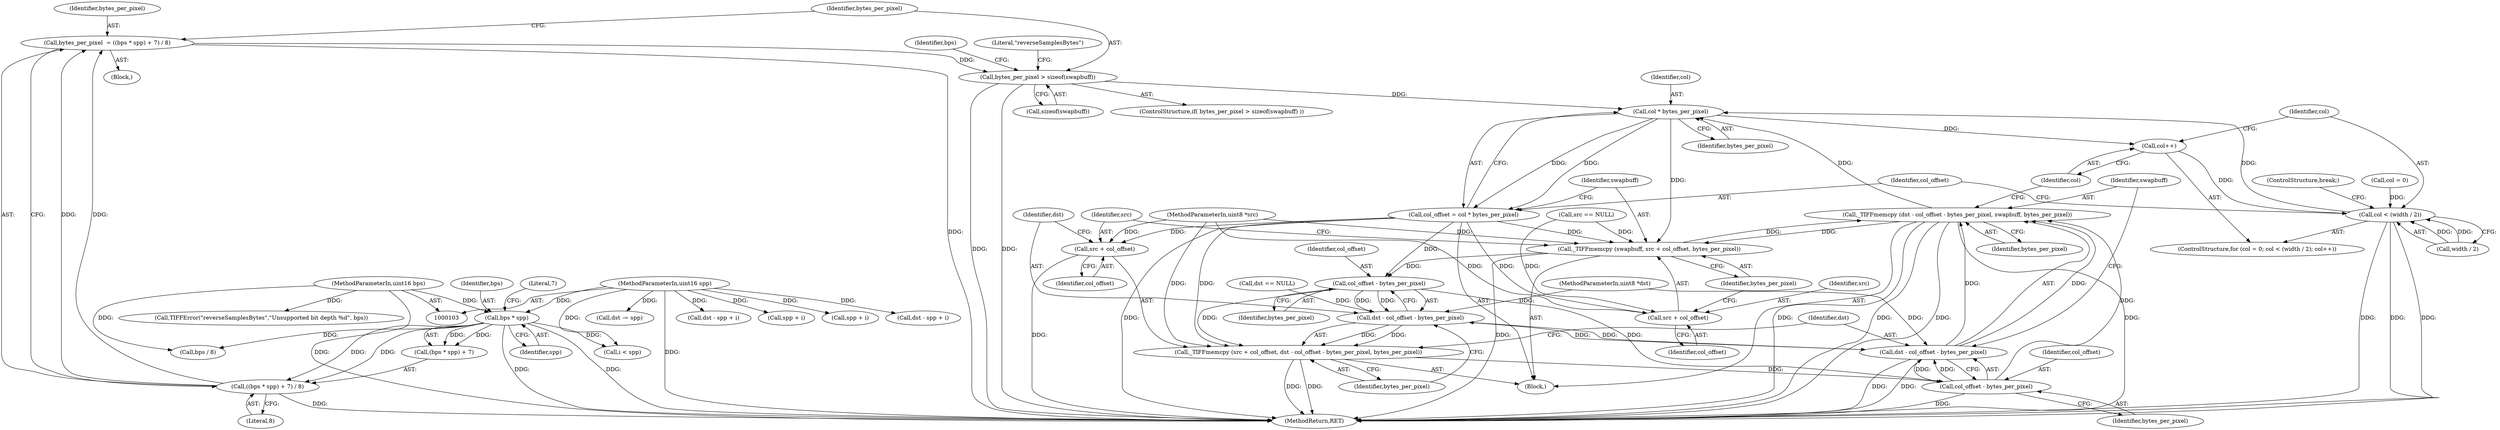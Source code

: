 digraph "0_libtiff_83a4b92815ea04969d494416eaae3d4c6b338e4a#diff-c8b4b355f9b5c06d585b23138e1c185f_6@API" {
"1000140" [label="(Call,bytes_per_pixel > sizeof(swapbuff))"];
"1000130" [label="(Call,bytes_per_pixel  = ((bps * spp) + 7) / 8)"];
"1000132" [label="(Call,((bps * spp) + 7) / 8)"];
"1000134" [label="(Call,bps * spp)"];
"1000105" [label="(MethodParameterIn,uint16 bps)"];
"1000104" [label="(MethodParameterIn,uint16 spp)"];
"1000173" [label="(Call,col * bytes_per_pixel)"];
"1000168" [label="(Call,col++)"];
"1000163" [label="(Call,col < (width / 2))"];
"1000171" [label="(Call,col_offset = col * bytes_per_pixel)"];
"1000176" [label="(Call,_TIFFmemcpy (swapbuff, src + col_offset, bytes_per_pixel))"];
"1000188" [label="(Call,col_offset - bytes_per_pixel)"];
"1000186" [label="(Call,dst - col_offset - bytes_per_pixel)"];
"1000182" [label="(Call,_TIFFmemcpy (src + col_offset, dst - col_offset - bytes_per_pixel, bytes_per_pixel))"];
"1000195" [label="(Call,col_offset - bytes_per_pixel)"];
"1000193" [label="(Call,dst - col_offset - bytes_per_pixel)"];
"1000192" [label="(Call,_TIFFmemcpy (dst - col_offset - bytes_per_pixel, swapbuff, bytes_per_pixel))"];
"1000178" [label="(Call,src + col_offset)"];
"1000183" [label="(Call,src + col_offset)"];
"1000108" [label="(MethodParameterIn,uint8 *dst)"];
"1000130" [label="(Call,bytes_per_pixel  = ((bps * spp) + 7) / 8)"];
"1000189" [label="(Identifier,col_offset)"];
"1000184" [label="(Identifier,src)"];
"1000142" [label="(Call,sizeof(swapbuff))"];
"1000109" [label="(Block,)"];
"1000138" [label="(Literal,8)"];
"1000170" [label="(Block,)"];
"1000182" [label="(Call,_TIFFmemcpy (src + col_offset, dst - col_offset - bytes_per_pixel, bytes_per_pixel))"];
"1000199" [label="(Identifier,bytes_per_pixel)"];
"1000235" [label="(Call,spp + i)"];
"1000163" [label="(Call,col < (width / 2))"];
"1000151" [label="(Call,bps / 8)"];
"1000179" [label="(Identifier,src)"];
"1000242" [label="(Call,spp + i)"];
"1000197" [label="(Identifier,bytes_per_pixel)"];
"1000136" [label="(Identifier,spp)"];
"1000251" [label="(Call,TIFFError(\"reverseSamplesBytes\",\"Unsupported bit depth %d\", bps))"];
"1000180" [label="(Identifier,col_offset)"];
"1000194" [label="(Identifier,dst)"];
"1000196" [label="(Identifier,col_offset)"];
"1000174" [label="(Identifier,col)"];
"1000240" [label="(Call,dst - spp + i)"];
"1000133" [label="(Call,(bps * spp) + 7)"];
"1000178" [label="(Call,src + col_offset)"];
"1000141" [label="(Identifier,bytes_per_pixel)"];
"1000118" [label="(Call,src == NULL)"];
"1000193" [label="(Call,dst - col_offset - bytes_per_pixel)"];
"1000135" [label="(Identifier,bps)"];
"1000173" [label="(Call,col * bytes_per_pixel)"];
"1000191" [label="(Identifier,bytes_per_pixel)"];
"1000190" [label="(Identifier,bytes_per_pixel)"];
"1000186" [label="(Call,dst - col_offset - bytes_per_pixel)"];
"1000137" [label="(Literal,7)"];
"1000168" [label="(Call,col++)"];
"1000176" [label="(Call,_TIFFmemcpy (swapbuff, src + col_offset, bytes_per_pixel))"];
"1000152" [label="(Identifier,bps)"];
"1000131" [label="(Identifier,bytes_per_pixel)"];
"1000187" [label="(Identifier,dst)"];
"1000200" [label="(ControlStructure,break;)"];
"1000159" [label="(ControlStructure,for (col = 0; col < (width / 2); col++))"];
"1000246" [label="(Call,dst -= spp)"];
"1000165" [label="(Call,width / 2)"];
"1000175" [label="(Identifier,bytes_per_pixel)"];
"1000172" [label="(Identifier,col_offset)"];
"1000259" [label="(MethodReturn,RET)"];
"1000192" [label="(Call,_TIFFmemcpy (dst - col_offset - bytes_per_pixel, swapbuff, bytes_per_pixel))"];
"1000183" [label="(Call,src + col_offset)"];
"1000195" [label="(Call,col_offset - bytes_per_pixel)"];
"1000198" [label="(Identifier,swapbuff)"];
"1000218" [label="(Call,i < spp)"];
"1000107" [label="(MethodParameterIn,uint8 *src)"];
"1000185" [label="(Identifier,col_offset)"];
"1000181" [label="(Identifier,bytes_per_pixel)"];
"1000134" [label="(Call,bps * spp)"];
"1000177" [label="(Identifier,swapbuff)"];
"1000233" [label="(Call,dst - spp + i)"];
"1000121" [label="(Call,dst == NULL)"];
"1000139" [label="(ControlStructure,if( bytes_per_pixel > sizeof(swapbuff) ))"];
"1000171" [label="(Call,col_offset = col * bytes_per_pixel)"];
"1000169" [label="(Identifier,col)"];
"1000164" [label="(Identifier,col)"];
"1000160" [label="(Call,col = 0)"];
"1000146" [label="(Literal,\"reverseSamplesBytes\")"];
"1000104" [label="(MethodParameterIn,uint16 spp)"];
"1000132" [label="(Call,((bps * spp) + 7) / 8)"];
"1000105" [label="(MethodParameterIn,uint16 bps)"];
"1000140" [label="(Call,bytes_per_pixel > sizeof(swapbuff))"];
"1000188" [label="(Call,col_offset - bytes_per_pixel)"];
"1000140" -> "1000139"  [label="AST: "];
"1000140" -> "1000142"  [label="CFG: "];
"1000141" -> "1000140"  [label="AST: "];
"1000142" -> "1000140"  [label="AST: "];
"1000146" -> "1000140"  [label="CFG: "];
"1000152" -> "1000140"  [label="CFG: "];
"1000140" -> "1000259"  [label="DDG: "];
"1000140" -> "1000259"  [label="DDG: "];
"1000130" -> "1000140"  [label="DDG: "];
"1000140" -> "1000173"  [label="DDG: "];
"1000130" -> "1000109"  [label="AST: "];
"1000130" -> "1000132"  [label="CFG: "];
"1000131" -> "1000130"  [label="AST: "];
"1000132" -> "1000130"  [label="AST: "];
"1000141" -> "1000130"  [label="CFG: "];
"1000130" -> "1000259"  [label="DDG: "];
"1000132" -> "1000130"  [label="DDG: "];
"1000132" -> "1000130"  [label="DDG: "];
"1000132" -> "1000138"  [label="CFG: "];
"1000133" -> "1000132"  [label="AST: "];
"1000138" -> "1000132"  [label="AST: "];
"1000132" -> "1000259"  [label="DDG: "];
"1000134" -> "1000132"  [label="DDG: "];
"1000134" -> "1000132"  [label="DDG: "];
"1000134" -> "1000133"  [label="AST: "];
"1000134" -> "1000136"  [label="CFG: "];
"1000135" -> "1000134"  [label="AST: "];
"1000136" -> "1000134"  [label="AST: "];
"1000137" -> "1000134"  [label="CFG: "];
"1000134" -> "1000259"  [label="DDG: "];
"1000134" -> "1000259"  [label="DDG: "];
"1000134" -> "1000133"  [label="DDG: "];
"1000134" -> "1000133"  [label="DDG: "];
"1000105" -> "1000134"  [label="DDG: "];
"1000104" -> "1000134"  [label="DDG: "];
"1000134" -> "1000151"  [label="DDG: "];
"1000134" -> "1000218"  [label="DDG: "];
"1000105" -> "1000103"  [label="AST: "];
"1000105" -> "1000259"  [label="DDG: "];
"1000105" -> "1000151"  [label="DDG: "];
"1000105" -> "1000251"  [label="DDG: "];
"1000104" -> "1000103"  [label="AST: "];
"1000104" -> "1000259"  [label="DDG: "];
"1000104" -> "1000218"  [label="DDG: "];
"1000104" -> "1000233"  [label="DDG: "];
"1000104" -> "1000235"  [label="DDG: "];
"1000104" -> "1000240"  [label="DDG: "];
"1000104" -> "1000242"  [label="DDG: "];
"1000104" -> "1000246"  [label="DDG: "];
"1000173" -> "1000171"  [label="AST: "];
"1000173" -> "1000175"  [label="CFG: "];
"1000174" -> "1000173"  [label="AST: "];
"1000175" -> "1000173"  [label="AST: "];
"1000171" -> "1000173"  [label="CFG: "];
"1000173" -> "1000168"  [label="DDG: "];
"1000173" -> "1000171"  [label="DDG: "];
"1000173" -> "1000171"  [label="DDG: "];
"1000163" -> "1000173"  [label="DDG: "];
"1000192" -> "1000173"  [label="DDG: "];
"1000173" -> "1000176"  [label="DDG: "];
"1000168" -> "1000159"  [label="AST: "];
"1000168" -> "1000169"  [label="CFG: "];
"1000169" -> "1000168"  [label="AST: "];
"1000164" -> "1000168"  [label="CFG: "];
"1000168" -> "1000163"  [label="DDG: "];
"1000163" -> "1000159"  [label="AST: "];
"1000163" -> "1000165"  [label="CFG: "];
"1000164" -> "1000163"  [label="AST: "];
"1000165" -> "1000163"  [label="AST: "];
"1000172" -> "1000163"  [label="CFG: "];
"1000200" -> "1000163"  [label="CFG: "];
"1000163" -> "1000259"  [label="DDG: "];
"1000163" -> "1000259"  [label="DDG: "];
"1000163" -> "1000259"  [label="DDG: "];
"1000160" -> "1000163"  [label="DDG: "];
"1000165" -> "1000163"  [label="DDG: "];
"1000165" -> "1000163"  [label="DDG: "];
"1000171" -> "1000170"  [label="AST: "];
"1000172" -> "1000171"  [label="AST: "];
"1000177" -> "1000171"  [label="CFG: "];
"1000171" -> "1000259"  [label="DDG: "];
"1000171" -> "1000176"  [label="DDG: "];
"1000171" -> "1000178"  [label="DDG: "];
"1000171" -> "1000182"  [label="DDG: "];
"1000171" -> "1000183"  [label="DDG: "];
"1000171" -> "1000188"  [label="DDG: "];
"1000176" -> "1000170"  [label="AST: "];
"1000176" -> "1000181"  [label="CFG: "];
"1000177" -> "1000176"  [label="AST: "];
"1000178" -> "1000176"  [label="AST: "];
"1000181" -> "1000176"  [label="AST: "];
"1000184" -> "1000176"  [label="CFG: "];
"1000176" -> "1000259"  [label="DDG: "];
"1000192" -> "1000176"  [label="DDG: "];
"1000118" -> "1000176"  [label="DDG: "];
"1000107" -> "1000176"  [label="DDG: "];
"1000176" -> "1000188"  [label="DDG: "];
"1000176" -> "1000192"  [label="DDG: "];
"1000188" -> "1000186"  [label="AST: "];
"1000188" -> "1000190"  [label="CFG: "];
"1000189" -> "1000188"  [label="AST: "];
"1000190" -> "1000188"  [label="AST: "];
"1000186" -> "1000188"  [label="CFG: "];
"1000188" -> "1000186"  [label="DDG: "];
"1000188" -> "1000186"  [label="DDG: "];
"1000188" -> "1000182"  [label="DDG: "];
"1000188" -> "1000195"  [label="DDG: "];
"1000186" -> "1000182"  [label="AST: "];
"1000187" -> "1000186"  [label="AST: "];
"1000191" -> "1000186"  [label="CFG: "];
"1000186" -> "1000182"  [label="DDG: "];
"1000186" -> "1000182"  [label="DDG: "];
"1000193" -> "1000186"  [label="DDG: "];
"1000121" -> "1000186"  [label="DDG: "];
"1000108" -> "1000186"  [label="DDG: "];
"1000186" -> "1000193"  [label="DDG: "];
"1000182" -> "1000170"  [label="AST: "];
"1000182" -> "1000191"  [label="CFG: "];
"1000183" -> "1000182"  [label="AST: "];
"1000191" -> "1000182"  [label="AST: "];
"1000194" -> "1000182"  [label="CFG: "];
"1000182" -> "1000259"  [label="DDG: "];
"1000182" -> "1000259"  [label="DDG: "];
"1000107" -> "1000182"  [label="DDG: "];
"1000182" -> "1000195"  [label="DDG: "];
"1000195" -> "1000193"  [label="AST: "];
"1000195" -> "1000197"  [label="CFG: "];
"1000196" -> "1000195"  [label="AST: "];
"1000197" -> "1000195"  [label="AST: "];
"1000193" -> "1000195"  [label="CFG: "];
"1000195" -> "1000259"  [label="DDG: "];
"1000195" -> "1000193"  [label="DDG: "];
"1000195" -> "1000193"  [label="DDG: "];
"1000195" -> "1000192"  [label="DDG: "];
"1000193" -> "1000192"  [label="AST: "];
"1000194" -> "1000193"  [label="AST: "];
"1000198" -> "1000193"  [label="CFG: "];
"1000193" -> "1000259"  [label="DDG: "];
"1000193" -> "1000259"  [label="DDG: "];
"1000193" -> "1000192"  [label="DDG: "];
"1000193" -> "1000192"  [label="DDG: "];
"1000108" -> "1000193"  [label="DDG: "];
"1000192" -> "1000170"  [label="AST: "];
"1000192" -> "1000199"  [label="CFG: "];
"1000198" -> "1000192"  [label="AST: "];
"1000199" -> "1000192"  [label="AST: "];
"1000169" -> "1000192"  [label="CFG: "];
"1000192" -> "1000259"  [label="DDG: "];
"1000192" -> "1000259"  [label="DDG: "];
"1000192" -> "1000259"  [label="DDG: "];
"1000192" -> "1000259"  [label="DDG: "];
"1000178" -> "1000180"  [label="CFG: "];
"1000179" -> "1000178"  [label="AST: "];
"1000180" -> "1000178"  [label="AST: "];
"1000181" -> "1000178"  [label="CFG: "];
"1000118" -> "1000178"  [label="DDG: "];
"1000107" -> "1000178"  [label="DDG: "];
"1000183" -> "1000185"  [label="CFG: "];
"1000184" -> "1000183"  [label="AST: "];
"1000185" -> "1000183"  [label="AST: "];
"1000187" -> "1000183"  [label="CFG: "];
"1000183" -> "1000259"  [label="DDG: "];
"1000107" -> "1000183"  [label="DDG: "];
}
